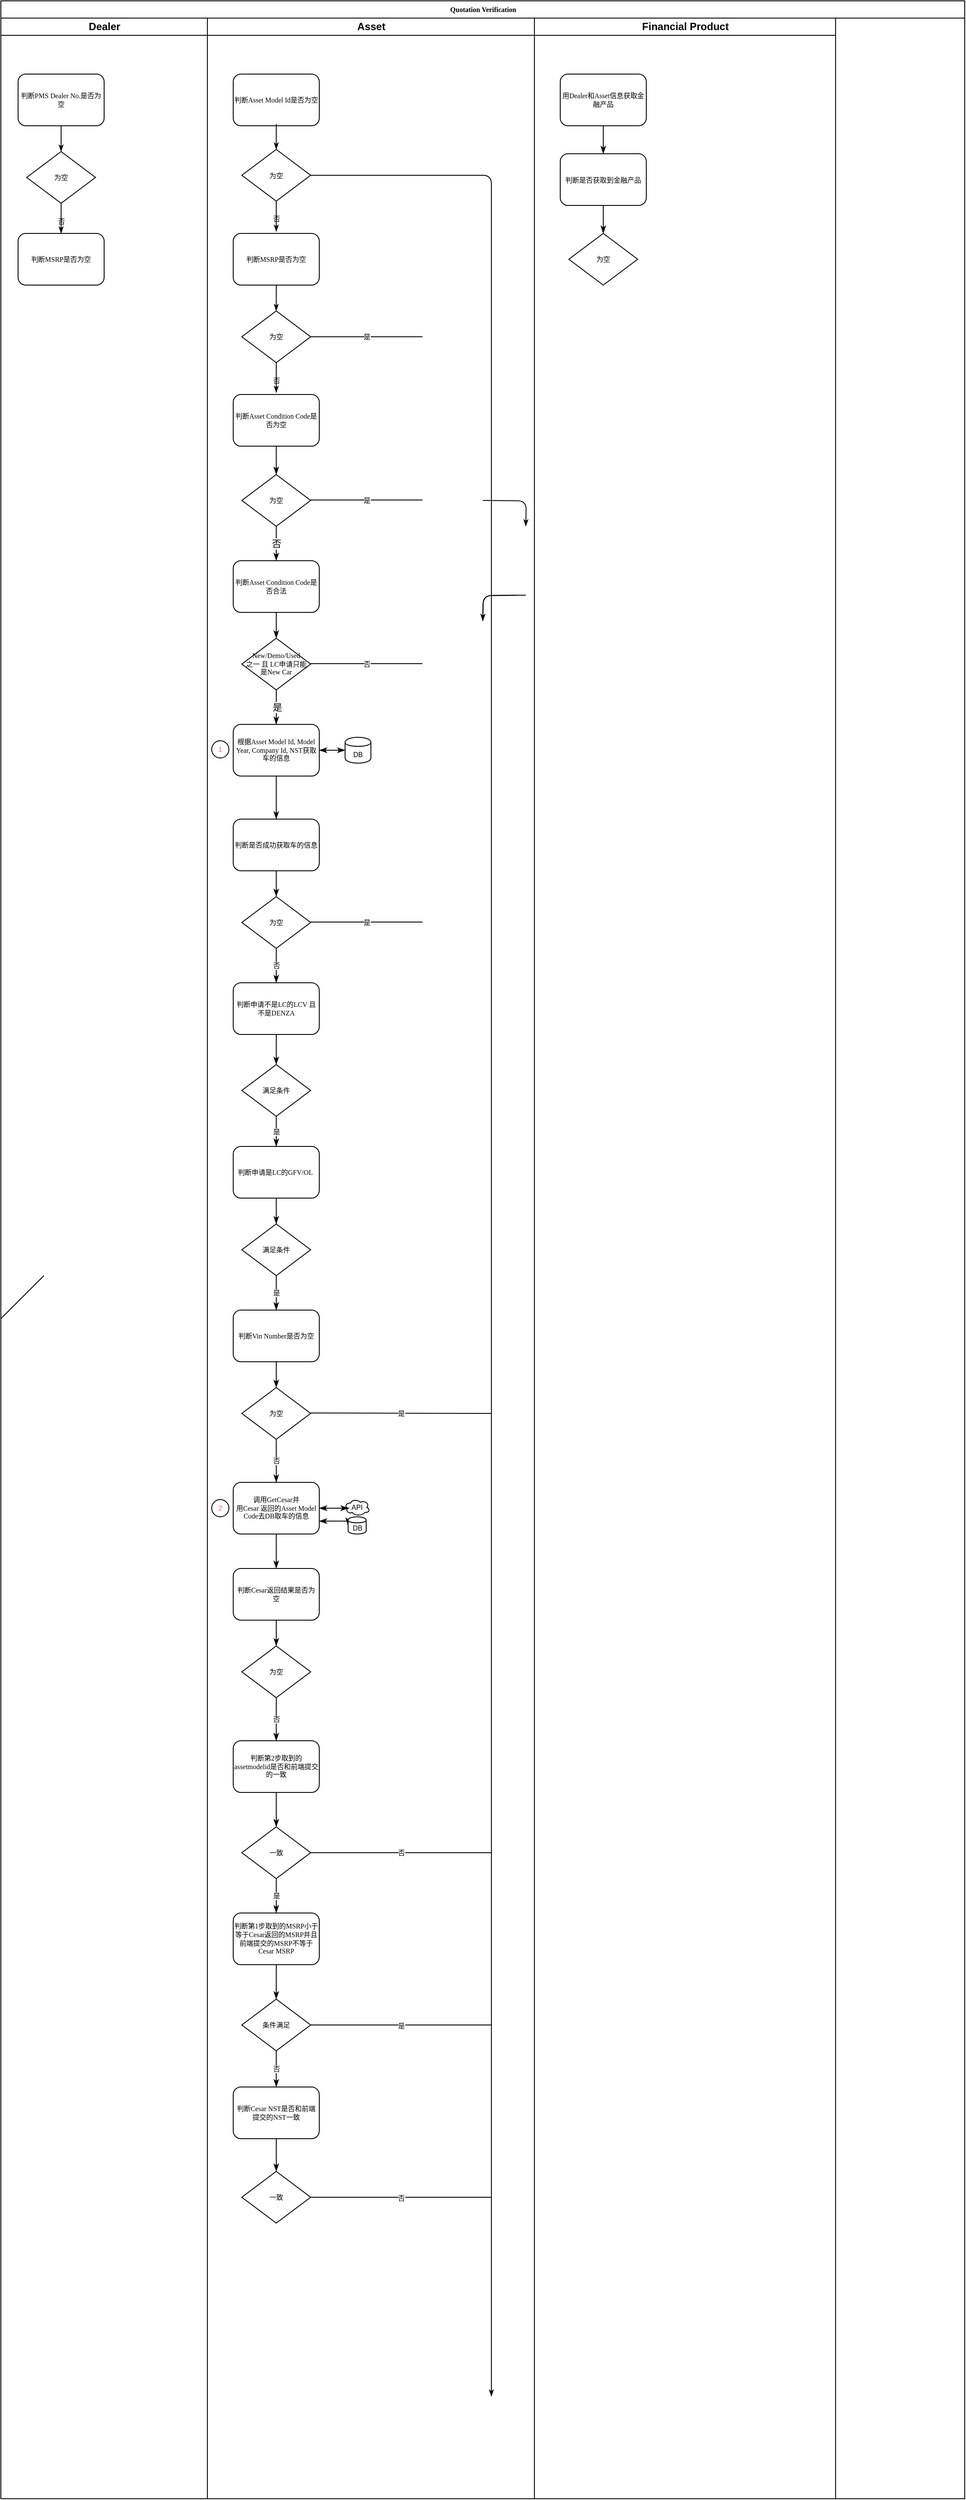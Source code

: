 <mxfile version="12.3.6" type="github" pages="1">
  <diagram name="Page-1" id="74e2e168-ea6b-b213-b513-2b3c1d86103e">
    <mxGraphModel dx="782" dy="437" grid="1" gridSize="10" guides="1" tooltips="1" connect="1" arrows="1" fold="1" page="1" pageScale="1" pageWidth="1100" pageHeight="850" background="#ffffff" math="0" shadow="0">
      <root>
        <mxCell id="0"/>
        <mxCell id="1" parent="0"/>
        <mxCell id="77e6c97f196da883-1" value="Quotation Verification" style="swimlane;html=1;childLayout=stackLayout;startSize=20;rounded=0;shadow=0;labelBackgroundColor=none;strokeWidth=1;fontFamily=Verdana;fontSize=8;align=center;" parent="1" vertex="1">
          <mxGeometry x="70" y="40" width="1120" height="2900" as="geometry"/>
        </mxCell>
        <mxCell id="77e6c97f196da883-2" value="Dealer" style="swimlane;html=1;startSize=20;" parent="77e6c97f196da883-1" vertex="1">
          <mxGeometry y="20" width="240" height="2880" as="geometry"/>
        </mxCell>
        <mxCell id="77e6c97f196da883-8" value="判断PMS Dealer No.是否为空" style="rounded=1;whiteSpace=wrap;html=1;shadow=0;labelBackgroundColor=none;strokeWidth=1;fontFamily=Verdana;fontSize=8;align=center;" parent="77e6c97f196da883-2" vertex="1">
          <mxGeometry x="20" y="65" width="100" height="60" as="geometry"/>
        </mxCell>
        <mxCell id="77e6c97f196da883-13" value="为空" style="rhombus;whiteSpace=wrap;html=1;rounded=0;shadow=0;labelBackgroundColor=none;strokeWidth=1;fontFamily=Verdana;fontSize=8;align=center;" parent="77e6c97f196da883-2" vertex="1">
          <mxGeometry x="30" y="155" width="80" height="60" as="geometry"/>
        </mxCell>
        <mxCell id="77e6c97f196da883-30" value="否" style="edgeStyle=orthogonalEdgeStyle;rounded=1;html=1;labelBackgroundColor=none;startArrow=none;startFill=0;startSize=5;endArrow=classicThin;endFill=1;endSize=5;jettySize=auto;orthogonalLoop=1;strokeWidth=1;fontFamily=Verdana;fontSize=8" parent="77e6c97f196da883-2" source="77e6c97f196da883-13" edge="1">
          <mxGeometry x="0.2" relative="1" as="geometry">
            <mxPoint x="70" y="250" as="targetPoint"/>
            <mxPoint as="offset"/>
          </mxGeometry>
        </mxCell>
        <mxCell id="77e6c97f196da883-26" style="edgeStyle=orthogonalEdgeStyle;rounded=1;html=1;labelBackgroundColor=none;startArrow=none;startFill=0;startSize=5;endArrow=classicThin;endFill=1;endSize=5;jettySize=auto;orthogonalLoop=1;strokeWidth=1;fontFamily=Verdana;fontSize=8;entryX=0.5;entryY=0;entryDx=0;entryDy=0;" parent="77e6c97f196da883-2" source="77e6c97f196da883-8" target="77e6c97f196da883-13" edge="1">
          <mxGeometry relative="1" as="geometry">
            <mxPoint x="70" y="160" as="targetPoint"/>
          </mxGeometry>
        </mxCell>
        <mxCell id="s-7z_2EK09W1QtDXRIaZ-14" value="判断MSRP是否为空" style="rounded=1;whiteSpace=wrap;html=1;shadow=0;labelBackgroundColor=none;strokeWidth=1;fontFamily=Verdana;fontSize=8;align=center;" vertex="1" parent="77e6c97f196da883-2">
          <mxGeometry x="20" y="250" width="100" height="60" as="geometry"/>
        </mxCell>
        <mxCell id="77e6c97f196da883-39" style="edgeStyle=orthogonalEdgeStyle;rounded=1;html=1;labelBackgroundColor=none;startArrow=none;startFill=0;startSize=5;endArrow=classicThin;endFill=1;endSize=5;jettySize=auto;orthogonalLoop=1;strokeWidth=1;fontFamily=Verdana;fontSize=8" parent="77e6c97f196da883-1" edge="1">
          <mxGeometry relative="1" as="geometry">
            <mxPoint x="600" y="690" as="sourcePoint"/>
            <mxPoint x="560" y="720" as="targetPoint"/>
          </mxGeometry>
        </mxCell>
        <mxCell id="77e6c97f196da883-40" style="edgeStyle=orthogonalEdgeStyle;rounded=1;html=1;labelBackgroundColor=none;startArrow=none;startFill=0;startSize=5;endArrow=classicThin;endFill=1;endSize=5;jettySize=auto;orthogonalLoop=1;strokeWidth=1;fontFamily=Verdana;fontSize=8" parent="77e6c97f196da883-1" edge="1">
          <mxGeometry relative="1" as="geometry">
            <mxPoint x="610" y="690" as="sourcePoint"/>
            <mxPoint x="560" y="720" as="targetPoint"/>
          </mxGeometry>
        </mxCell>
        <mxCell id="107ba76e4e335f99-1" style="edgeStyle=orthogonalEdgeStyle;rounded=1;html=1;labelBackgroundColor=none;startArrow=none;startFill=0;startSize=5;endArrow=classicThin;endFill=1;endSize=5;jettySize=auto;orthogonalLoop=1;strokeWidth=1;fontFamily=Verdana;fontSize=8;exitX=1;exitY=0.5;exitDx=0;exitDy=0;" parent="77e6c97f196da883-1" source="s-7z_2EK09W1QtDXRIaZ-11" edge="1">
          <mxGeometry relative="1" as="geometry">
            <mxPoint x="610" y="450" as="sourcePoint"/>
            <mxPoint x="570" y="2781.333" as="targetPoint"/>
            <Array as="points">
              <mxPoint x="570" y="203"/>
              <mxPoint x="570" y="2150"/>
            </Array>
          </mxGeometry>
        </mxCell>
        <mxCell id="107ba76e4e335f99-3" style="edgeStyle=orthogonalEdgeStyle;rounded=1;html=1;labelBackgroundColor=none;startArrow=none;startFill=0;startSize=5;endArrow=classicThin;endFill=1;endSize=5;jettySize=auto;orthogonalLoop=1;strokeColor=#000000;strokeWidth=1;fontFamily=Verdana;fontSize=8;fontColor=#000000;" parent="77e6c97f196da883-1" edge="1">
          <mxGeometry relative="1" as="geometry">
            <mxPoint x="560" y="580" as="sourcePoint"/>
            <mxPoint x="610" y="610" as="targetPoint"/>
          </mxGeometry>
        </mxCell>
        <mxCell id="77e6c97f196da883-3" value="Asset" style="swimlane;html=1;startSize=20;" parent="77e6c97f196da883-1" vertex="1">
          <mxGeometry x="240" y="20" width="380" height="2880" as="geometry"/>
        </mxCell>
        <mxCell id="77e6c97f196da883-11" value="判断Asset Model Id是否为空" style="rounded=1;whiteSpace=wrap;html=1;shadow=0;labelBackgroundColor=none;strokeWidth=1;fontFamily=Verdana;fontSize=8;align=center;" parent="77e6c97f196da883-3" vertex="1">
          <mxGeometry x="30" y="65" width="100" height="60" as="geometry"/>
        </mxCell>
        <mxCell id="s-7z_2EK09W1QtDXRIaZ-9" style="edgeStyle=orthogonalEdgeStyle;rounded=1;html=1;labelBackgroundColor=none;startArrow=none;startFill=0;startSize=5;endArrow=classicThin;endFill=1;endSize=5;jettySize=auto;orthogonalLoop=1;strokeWidth=1;fontFamily=Verdana;fontSize=8;entryX=0.5;entryY=0;entryDx=0;entryDy=0;" edge="1" target="s-7z_2EK09W1QtDXRIaZ-11" parent="77e6c97f196da883-3">
          <mxGeometry relative="1" as="geometry">
            <mxPoint x="80" y="123" as="sourcePoint"/>
            <mxPoint x="10" y="97.5" as="targetPoint"/>
          </mxGeometry>
        </mxCell>
        <mxCell id="s-7z_2EK09W1QtDXRIaZ-10" value="否" style="edgeStyle=orthogonalEdgeStyle;rounded=1;html=1;labelBackgroundColor=none;startArrow=none;startFill=0;startSize=5;endArrow=classicThin;endFill=1;endSize=5;jettySize=auto;orthogonalLoop=1;strokeWidth=1;fontFamily=Verdana;fontSize=8" edge="1" source="s-7z_2EK09W1QtDXRIaZ-11" parent="77e6c97f196da883-3">
          <mxGeometry x="0.2" relative="1" as="geometry">
            <mxPoint x="80" y="248" as="targetPoint"/>
            <mxPoint as="offset"/>
          </mxGeometry>
        </mxCell>
        <mxCell id="s-7z_2EK09W1QtDXRIaZ-11" value="为空" style="rhombus;whiteSpace=wrap;html=1;rounded=0;shadow=0;labelBackgroundColor=none;strokeWidth=1;fontFamily=Verdana;fontSize=8;align=center;" vertex="1" parent="77e6c97f196da883-3">
          <mxGeometry x="40" y="152.5" width="80" height="60" as="geometry"/>
        </mxCell>
        <mxCell id="s-7z_2EK09W1QtDXRIaZ-18" style="edgeStyle=orthogonalEdgeStyle;rounded=1;html=1;labelBackgroundColor=none;startArrow=none;startFill=0;startSize=5;endArrow=classicThin;endFill=1;endSize=5;jettySize=auto;orthogonalLoop=1;strokeWidth=1;fontFamily=Verdana;fontSize=8;entryX=0.5;entryY=0;entryDx=0;entryDy=0;" edge="1" target="s-7z_2EK09W1QtDXRIaZ-19" parent="77e6c97f196da883-3">
          <mxGeometry relative="1" as="geometry">
            <mxPoint x="80" y="310" as="sourcePoint"/>
            <mxPoint x="-220" y="225" as="targetPoint"/>
          </mxGeometry>
        </mxCell>
        <mxCell id="s-7z_2EK09W1QtDXRIaZ-19" value="为空" style="rhombus;whiteSpace=wrap;html=1;rounded=0;shadow=0;labelBackgroundColor=none;strokeWidth=1;fontFamily=Verdana;fontSize=8;align=center;" vertex="1" parent="77e6c97f196da883-3">
          <mxGeometry x="40" y="340" width="80" height="60" as="geometry"/>
        </mxCell>
        <mxCell id="s-7z_2EK09W1QtDXRIaZ-20" value="否" style="edgeStyle=orthogonalEdgeStyle;rounded=1;html=1;labelBackgroundColor=none;startArrow=none;startFill=0;startSize=5;endArrow=classicThin;endFill=1;endSize=5;jettySize=auto;orthogonalLoop=1;strokeWidth=1;fontFamily=Verdana;fontSize=8" edge="1" source="s-7z_2EK09W1QtDXRIaZ-19" parent="77e6c97f196da883-3">
          <mxGeometry x="0.2" relative="1" as="geometry">
            <mxPoint x="80" y="435" as="targetPoint"/>
            <mxPoint as="offset"/>
          </mxGeometry>
        </mxCell>
        <mxCell id="s-7z_2EK09W1QtDXRIaZ-35" style="edgeStyle=orthogonalEdgeStyle;rounded=0;orthogonalLoop=1;jettySize=auto;html=1;exitX=0.5;exitY=1;exitDx=0;exitDy=0;entryX=0.5;entryY=0;entryDx=0;entryDy=0;endArrow=classicThin;endFill=1;" edge="1" parent="77e6c97f196da883-3" source="s-7z_2EK09W1QtDXRIaZ-28" target="s-7z_2EK09W1QtDXRIaZ-31">
          <mxGeometry relative="1" as="geometry"/>
        </mxCell>
        <mxCell id="s-7z_2EK09W1QtDXRIaZ-28" value="判断Asset Condition Code是否为空" style="rounded=1;whiteSpace=wrap;html=1;shadow=0;labelBackgroundColor=none;strokeWidth=1;fontFamily=Verdana;fontSize=8;align=center;" vertex="1" parent="77e6c97f196da883-3">
          <mxGeometry x="30" y="437" width="100" height="60" as="geometry"/>
        </mxCell>
        <mxCell id="s-7z_2EK09W1QtDXRIaZ-30" value="判断MSRP是否为空" style="rounded=1;whiteSpace=wrap;html=1;shadow=0;labelBackgroundColor=none;strokeWidth=1;fontFamily=Verdana;fontSize=8;align=center;" vertex="1" parent="77e6c97f196da883-3">
          <mxGeometry x="30" y="250" width="100" height="60" as="geometry"/>
        </mxCell>
        <mxCell id="s-7z_2EK09W1QtDXRIaZ-37" value="否" style="edgeStyle=orthogonalEdgeStyle;rounded=0;orthogonalLoop=1;jettySize=auto;html=1;exitX=0.5;exitY=1;exitDx=0;exitDy=0;entryX=0.5;entryY=0;entryDx=0;entryDy=0;endArrow=classicThin;endFill=1;" edge="1" parent="77e6c97f196da883-3" source="s-7z_2EK09W1QtDXRIaZ-31" target="s-7z_2EK09W1QtDXRIaZ-16">
          <mxGeometry relative="1" as="geometry"/>
        </mxCell>
        <mxCell id="s-7z_2EK09W1QtDXRIaZ-31" value="为空" style="rhombus;whiteSpace=wrap;html=1;rounded=0;shadow=0;labelBackgroundColor=none;strokeWidth=1;fontFamily=Verdana;fontSize=8;align=center;" vertex="1" parent="77e6c97f196da883-3">
          <mxGeometry x="40" y="530" width="80" height="60" as="geometry"/>
        </mxCell>
        <mxCell id="s-7z_2EK09W1QtDXRIaZ-41" style="edgeStyle=orthogonalEdgeStyle;rounded=0;orthogonalLoop=1;jettySize=auto;html=1;exitX=0.5;exitY=1;exitDx=0;exitDy=0;entryX=0.5;entryY=0;entryDx=0;entryDy=0;endArrow=classicThin;endFill=1;" edge="1" parent="77e6c97f196da883-3" source="s-7z_2EK09W1QtDXRIaZ-16" target="s-7z_2EK09W1QtDXRIaZ-40">
          <mxGeometry relative="1" as="geometry"/>
        </mxCell>
        <mxCell id="s-7z_2EK09W1QtDXRIaZ-16" value="判断Asset Condition Code是否合法" style="rounded=1;whiteSpace=wrap;html=1;shadow=0;labelBackgroundColor=none;strokeWidth=1;fontFamily=Verdana;fontSize=8;align=center;" vertex="1" parent="77e6c97f196da883-3">
          <mxGeometry x="30" y="630" width="100" height="60" as="geometry"/>
        </mxCell>
        <mxCell id="s-7z_2EK09W1QtDXRIaZ-44" value="是" style="edgeStyle=orthogonalEdgeStyle;rounded=0;orthogonalLoop=1;jettySize=auto;html=1;exitX=0.5;exitY=1;exitDx=0;exitDy=0;entryX=0.5;entryY=0;entryDx=0;entryDy=0;endArrow=classicThin;endFill=1;" edge="1" parent="77e6c97f196da883-3" source="s-7z_2EK09W1QtDXRIaZ-40">
          <mxGeometry relative="1" as="geometry">
            <mxPoint x="80" y="820" as="targetPoint"/>
          </mxGeometry>
        </mxCell>
        <mxCell id="s-7z_2EK09W1QtDXRIaZ-40" value="New/Demo/Used&lt;br&gt;之一 且 LC申请只能是New Car" style="rhombus;whiteSpace=wrap;html=1;rounded=0;shadow=0;labelBackgroundColor=none;strokeWidth=1;fontFamily=Verdana;fontSize=8;align=center;" vertex="1" parent="77e6c97f196da883-3">
          <mxGeometry x="40" y="720" width="80" height="60" as="geometry"/>
        </mxCell>
        <mxCell id="77e6c97f196da883-10" value="根据Asset Model Id, Model Year, Company Id, NST获取车的信息" style="rounded=1;whiteSpace=wrap;html=1;shadow=0;labelBackgroundColor=none;strokeWidth=1;fontFamily=Verdana;fontSize=8;align=center;" parent="77e6c97f196da883-3" vertex="1">
          <mxGeometry x="30" y="820" width="100" height="60" as="geometry"/>
        </mxCell>
        <mxCell id="s-7z_2EK09W1QtDXRIaZ-59" value="否" style="edgeStyle=orthogonalEdgeStyle;rounded=0;orthogonalLoop=1;jettySize=auto;html=1;exitX=0.5;exitY=1;exitDx=0;exitDy=0;entryX=0.5;entryY=0;entryDx=0;entryDy=0;startArrow=none;startFill=0;endArrow=classicThin;endFill=1;fontSize=8;" edge="1" parent="77e6c97f196da883-3" source="s-7z_2EK09W1QtDXRIaZ-46" target="s-7z_2EK09W1QtDXRIaZ-56">
          <mxGeometry relative="1" as="geometry"/>
        </mxCell>
        <mxCell id="s-7z_2EK09W1QtDXRIaZ-46" value="为空" style="rhombus;whiteSpace=wrap;html=1;rounded=0;shadow=0;labelBackgroundColor=none;strokeWidth=1;fontFamily=Verdana;fontSize=8;align=center;" vertex="1" parent="77e6c97f196da883-3">
          <mxGeometry x="40" y="1020" width="80" height="60" as="geometry"/>
        </mxCell>
        <mxCell id="s-7z_2EK09W1QtDXRIaZ-48" style="edgeStyle=orthogonalEdgeStyle;rounded=0;orthogonalLoop=1;jettySize=auto;html=1;exitX=0.5;exitY=1;exitDx=0;exitDy=0;entryX=0.5;entryY=0;entryDx=0;entryDy=0;endArrow=classicThin;endFill=1;fontSize=8;" edge="1" parent="77e6c97f196da883-3" source="s-7z_2EK09W1QtDXRIaZ-45" target="s-7z_2EK09W1QtDXRIaZ-46">
          <mxGeometry relative="1" as="geometry"/>
        </mxCell>
        <mxCell id="s-7z_2EK09W1QtDXRIaZ-45" value="判断是否成功获取车的信息" style="rounded=1;whiteSpace=wrap;html=1;shadow=0;labelBackgroundColor=none;strokeWidth=1;fontFamily=Verdana;fontSize=8;align=center;" vertex="1" parent="77e6c97f196da883-3">
          <mxGeometry x="30" y="930" width="100" height="60" as="geometry"/>
        </mxCell>
        <mxCell id="s-7z_2EK09W1QtDXRIaZ-47" style="edgeStyle=orthogonalEdgeStyle;rounded=0;orthogonalLoop=1;jettySize=auto;html=1;exitX=0.5;exitY=1;exitDx=0;exitDy=0;entryX=0.5;entryY=0;entryDx=0;entryDy=0;endArrow=classicThin;endFill=1;fontSize=8;" edge="1" parent="77e6c97f196da883-3" source="77e6c97f196da883-10" target="s-7z_2EK09W1QtDXRIaZ-45">
          <mxGeometry relative="1" as="geometry">
            <mxPoint x="160" y="890" as="sourcePoint"/>
          </mxGeometry>
        </mxCell>
        <mxCell id="s-7z_2EK09W1QtDXRIaZ-51" value="是" style="endArrow=none;html=1;fontSize=8;entryX=1;entryY=0.5;entryDx=0;entryDy=0;" edge="1" parent="77e6c97f196da883-3" target="s-7z_2EK09W1QtDXRIaZ-19">
          <mxGeometry width="50" height="50" relative="1" as="geometry">
            <mxPoint x="250" y="370" as="sourcePoint"/>
            <mxPoint x="180" y="670" as="targetPoint"/>
            <Array as="points"/>
          </mxGeometry>
        </mxCell>
        <mxCell id="s-7z_2EK09W1QtDXRIaZ-52" value="DB" style="shape=cylinder;whiteSpace=wrap;html=1;boundedLbl=1;backgroundOutline=1;fontSize=8;" vertex="1" parent="77e6c97f196da883-3">
          <mxGeometry x="160" y="835" width="30" height="30" as="geometry"/>
        </mxCell>
        <mxCell id="s-7z_2EK09W1QtDXRIaZ-53" value="" style="endArrow=classicThin;startArrow=classicThin;html=1;fontSize=8;entryX=1;entryY=0.5;entryDx=0;entryDy=0;endFill=1;startFill=1;" edge="1" parent="77e6c97f196da883-3" target="77e6c97f196da883-10">
          <mxGeometry width="50" height="50" relative="1" as="geometry">
            <mxPoint x="160" y="850" as="sourcePoint"/>
            <mxPoint x="140" y="1150" as="targetPoint"/>
          </mxGeometry>
        </mxCell>
        <mxCell id="s-7z_2EK09W1QtDXRIaZ-54" value="是" style="endArrow=none;html=1;fontSize=8;entryX=1;entryY=0.5;entryDx=0;entryDy=0;" edge="1" parent="77e6c97f196da883-3">
          <mxGeometry width="50" height="50" relative="1" as="geometry">
            <mxPoint x="250" y="559.5" as="sourcePoint"/>
            <mxPoint x="120" y="559.5" as="targetPoint"/>
            <Array as="points"/>
          </mxGeometry>
        </mxCell>
        <mxCell id="s-7z_2EK09W1QtDXRIaZ-55" value="否" style="endArrow=none;html=1;fontSize=8;entryX=1;entryY=0.5;entryDx=0;entryDy=0;" edge="1" parent="77e6c97f196da883-3">
          <mxGeometry width="50" height="50" relative="1" as="geometry">
            <mxPoint x="250" y="749.5" as="sourcePoint"/>
            <mxPoint x="120" y="749.5" as="targetPoint"/>
            <Array as="points"/>
          </mxGeometry>
        </mxCell>
        <mxCell id="s-7z_2EK09W1QtDXRIaZ-61" style="edgeStyle=orthogonalEdgeStyle;rounded=0;orthogonalLoop=1;jettySize=auto;html=1;exitX=0.5;exitY=1;exitDx=0;exitDy=0;entryX=0.5;entryY=0;entryDx=0;entryDy=0;startArrow=none;startFill=0;endArrow=classicThin;endFill=1;fontSize=8;" edge="1" parent="77e6c97f196da883-3" source="s-7z_2EK09W1QtDXRIaZ-56" target="s-7z_2EK09W1QtDXRIaZ-60">
          <mxGeometry relative="1" as="geometry"/>
        </mxCell>
        <mxCell id="s-7z_2EK09W1QtDXRIaZ-56" value="判断申请不是LC的LCV 且 不是DENZA" style="rounded=1;whiteSpace=wrap;html=1;shadow=0;labelBackgroundColor=none;strokeWidth=1;fontFamily=Verdana;fontSize=8;align=center;" vertex="1" parent="77e6c97f196da883-3">
          <mxGeometry x="30" y="1120" width="100" height="60" as="geometry"/>
        </mxCell>
        <mxCell id="s-7z_2EK09W1QtDXRIaZ-63" value="是" style="edgeStyle=orthogonalEdgeStyle;rounded=0;orthogonalLoop=1;jettySize=auto;html=1;exitX=0.5;exitY=1;exitDx=0;exitDy=0;startArrow=none;startFill=0;endArrow=classicThin;endFill=1;fontSize=8;" edge="1" parent="77e6c97f196da883-3" source="s-7z_2EK09W1QtDXRIaZ-60" target="s-7z_2EK09W1QtDXRIaZ-62">
          <mxGeometry relative="1" as="geometry"/>
        </mxCell>
        <mxCell id="s-7z_2EK09W1QtDXRIaZ-60" value="满足条件" style="rhombus;whiteSpace=wrap;html=1;rounded=0;shadow=0;labelBackgroundColor=none;strokeWidth=1;fontFamily=Verdana;fontSize=8;align=center;" vertex="1" parent="77e6c97f196da883-3">
          <mxGeometry x="40" y="1215" width="80" height="60" as="geometry"/>
        </mxCell>
        <mxCell id="s-7z_2EK09W1QtDXRIaZ-66" style="edgeStyle=orthogonalEdgeStyle;rounded=0;orthogonalLoop=1;jettySize=auto;html=1;exitX=0.5;exitY=1;exitDx=0;exitDy=0;entryX=0.5;entryY=0;entryDx=0;entryDy=0;startArrow=none;startFill=0;endArrow=classicThin;endFill=1;fontSize=8;" edge="1" parent="77e6c97f196da883-3" source="s-7z_2EK09W1QtDXRIaZ-62" target="s-7z_2EK09W1QtDXRIaZ-64">
          <mxGeometry relative="1" as="geometry"/>
        </mxCell>
        <mxCell id="s-7z_2EK09W1QtDXRIaZ-62" value="判断申请是LC的GFV/OL&amp;nbsp;" style="rounded=1;whiteSpace=wrap;html=1;shadow=0;labelBackgroundColor=none;strokeWidth=1;fontFamily=Verdana;fontSize=8;align=center;" vertex="1" parent="77e6c97f196da883-3">
          <mxGeometry x="30" y="1310" width="100" height="60" as="geometry"/>
        </mxCell>
        <mxCell id="s-7z_2EK09W1QtDXRIaZ-69" value="是" style="edgeStyle=orthogonalEdgeStyle;rounded=0;orthogonalLoop=1;jettySize=auto;html=1;exitX=0.5;exitY=1;exitDx=0;exitDy=0;entryX=0.5;entryY=0;entryDx=0;entryDy=0;startArrow=none;startFill=0;endArrow=classicThin;endFill=1;fontSize=8;" edge="1" parent="77e6c97f196da883-3" source="s-7z_2EK09W1QtDXRIaZ-64" target="s-7z_2EK09W1QtDXRIaZ-68">
          <mxGeometry relative="1" as="geometry"/>
        </mxCell>
        <mxCell id="s-7z_2EK09W1QtDXRIaZ-64" value="满足条件" style="rhombus;whiteSpace=wrap;html=1;rounded=0;shadow=0;labelBackgroundColor=none;strokeWidth=1;fontFamily=Verdana;fontSize=8;align=center;" vertex="1" parent="77e6c97f196da883-3">
          <mxGeometry x="40" y="1400" width="80" height="60" as="geometry"/>
        </mxCell>
        <mxCell id="s-7z_2EK09W1QtDXRIaZ-67" value="是" style="endArrow=none;html=1;fontSize=8;entryX=1;entryY=0.5;entryDx=0;entryDy=0;" edge="1" parent="77e6c97f196da883-3">
          <mxGeometry width="50" height="50" relative="1" as="geometry">
            <mxPoint x="250" y="1049.5" as="sourcePoint"/>
            <mxPoint x="120" y="1049.5" as="targetPoint"/>
            <Array as="points"/>
          </mxGeometry>
        </mxCell>
        <mxCell id="s-7z_2EK09W1QtDXRIaZ-71" style="edgeStyle=orthogonalEdgeStyle;rounded=0;orthogonalLoop=1;jettySize=auto;html=1;exitX=0.5;exitY=1;exitDx=0;exitDy=0;entryX=0.5;entryY=0;entryDx=0;entryDy=0;startArrow=none;startFill=0;endArrow=classicThin;endFill=1;fontSize=8;" edge="1" parent="77e6c97f196da883-3" source="s-7z_2EK09W1QtDXRIaZ-68" target="s-7z_2EK09W1QtDXRIaZ-70">
          <mxGeometry relative="1" as="geometry"/>
        </mxCell>
        <mxCell id="s-7z_2EK09W1QtDXRIaZ-68" value="判断Vin Number是否为空" style="rounded=1;whiteSpace=wrap;html=1;shadow=0;labelBackgroundColor=none;strokeWidth=1;fontFamily=Verdana;fontSize=8;align=center;" vertex="1" parent="77e6c97f196da883-3">
          <mxGeometry x="30" y="1500" width="100" height="60" as="geometry"/>
        </mxCell>
        <mxCell id="s-7z_2EK09W1QtDXRIaZ-74" value="否" style="edgeStyle=orthogonalEdgeStyle;rounded=0;orthogonalLoop=1;jettySize=auto;html=1;exitX=0.5;exitY=1;exitDx=0;exitDy=0;entryX=0.5;entryY=0;entryDx=0;entryDy=0;startArrow=none;startFill=0;endArrow=classicThin;endFill=1;fontSize=8;" edge="1" parent="77e6c97f196da883-3" source="s-7z_2EK09W1QtDXRIaZ-70" target="s-7z_2EK09W1QtDXRIaZ-72">
          <mxGeometry relative="1" as="geometry"/>
        </mxCell>
        <mxCell id="s-7z_2EK09W1QtDXRIaZ-70" value="为空" style="rhombus;whiteSpace=wrap;html=1;rounded=0;shadow=0;labelBackgroundColor=none;strokeWidth=1;fontFamily=Verdana;fontSize=8;align=center;" vertex="1" parent="77e6c97f196da883-3">
          <mxGeometry x="40" y="1590" width="80" height="60" as="geometry"/>
        </mxCell>
        <mxCell id="s-7z_2EK09W1QtDXRIaZ-83" style="edgeStyle=orthogonalEdgeStyle;rounded=0;orthogonalLoop=1;jettySize=auto;html=1;exitX=1;exitY=0.5;exitDx=0;exitDy=0;entryX=0.16;entryY=0.55;entryDx=0;entryDy=0;entryPerimeter=0;startArrow=classicThin;startFill=1;endArrow=classicThin;endFill=1;fontSize=8;" edge="1" parent="77e6c97f196da883-3" source="s-7z_2EK09W1QtDXRIaZ-72" target="s-7z_2EK09W1QtDXRIaZ-76">
          <mxGeometry relative="1" as="geometry"/>
        </mxCell>
        <mxCell id="s-7z_2EK09W1QtDXRIaZ-85" style="edgeStyle=orthogonalEdgeStyle;rounded=0;orthogonalLoop=1;jettySize=auto;html=1;exitX=0.5;exitY=1;exitDx=0;exitDy=0;entryX=0.5;entryY=0;entryDx=0;entryDy=0;startArrow=none;startFill=0;endArrow=classicThin;endFill=1;fontSize=8;" edge="1" parent="77e6c97f196da883-3" source="s-7z_2EK09W1QtDXRIaZ-72" target="s-7z_2EK09W1QtDXRIaZ-84">
          <mxGeometry relative="1" as="geometry"/>
        </mxCell>
        <mxCell id="s-7z_2EK09W1QtDXRIaZ-91" style="edgeStyle=orthogonalEdgeStyle;rounded=0;orthogonalLoop=1;jettySize=auto;html=1;exitX=1;exitY=0.75;exitDx=0;exitDy=0;entryX=0;entryY=0.5;entryDx=0;entryDy=0;startArrow=classicThin;startFill=1;endArrow=classicThin;endFill=1;fontSize=8;" edge="1" parent="77e6c97f196da883-3" source="s-7z_2EK09W1QtDXRIaZ-72" target="s-7z_2EK09W1QtDXRIaZ-90">
          <mxGeometry relative="1" as="geometry"/>
        </mxCell>
        <mxCell id="s-7z_2EK09W1QtDXRIaZ-72" value="调用GetCesar并&lt;br&gt;用Cesar 返回的Asset Model Code去DB取车的信息" style="rounded=1;whiteSpace=wrap;html=1;shadow=0;labelBackgroundColor=none;strokeWidth=1;fontFamily=Verdana;fontSize=8;align=center;" vertex="1" parent="77e6c97f196da883-3">
          <mxGeometry x="30" y="1700" width="100" height="60" as="geometry"/>
        </mxCell>
        <mxCell id="s-7z_2EK09W1QtDXRIaZ-75" value="是" style="endArrow=none;html=1;fontSize=8;entryX=1;entryY=0.5;entryDx=0;entryDy=0;" edge="1" parent="77e6c97f196da883-3">
          <mxGeometry width="50" height="50" relative="1" as="geometry">
            <mxPoint x="330" y="1620" as="sourcePoint"/>
            <mxPoint x="120" y="1619.5" as="targetPoint"/>
            <Array as="points"/>
          </mxGeometry>
        </mxCell>
        <mxCell id="s-7z_2EK09W1QtDXRIaZ-76" value="API" style="ellipse;shape=cloud;whiteSpace=wrap;html=1;fontSize=8;" vertex="1" parent="77e6c97f196da883-3">
          <mxGeometry x="159" y="1719" width="30" height="20" as="geometry"/>
        </mxCell>
        <mxCell id="s-7z_2EK09W1QtDXRIaZ-87" style="edgeStyle=orthogonalEdgeStyle;rounded=0;orthogonalLoop=1;jettySize=auto;html=1;exitX=0.5;exitY=1;exitDx=0;exitDy=0;entryX=0.5;entryY=0;entryDx=0;entryDy=0;startArrow=none;startFill=0;endArrow=classicThin;endFill=1;fontSize=8;" edge="1" parent="77e6c97f196da883-3" source="s-7z_2EK09W1QtDXRIaZ-84" target="s-7z_2EK09W1QtDXRIaZ-86">
          <mxGeometry relative="1" as="geometry"/>
        </mxCell>
        <mxCell id="s-7z_2EK09W1QtDXRIaZ-84" value="判断Cesar返回结果是否为空" style="rounded=1;whiteSpace=wrap;html=1;shadow=0;labelBackgroundColor=none;strokeWidth=1;fontFamily=Verdana;fontSize=8;align=center;" vertex="1" parent="77e6c97f196da883-3">
          <mxGeometry x="30" y="1800" width="100" height="60" as="geometry"/>
        </mxCell>
        <mxCell id="s-7z_2EK09W1QtDXRIaZ-95" value="否" style="edgeStyle=orthogonalEdgeStyle;rounded=0;orthogonalLoop=1;jettySize=auto;html=1;exitX=0.5;exitY=1;exitDx=0;exitDy=0;entryX=0.5;entryY=0;entryDx=0;entryDy=0;startArrow=none;startFill=0;endArrow=classicThin;endFill=1;fontSize=8;" edge="1" parent="77e6c97f196da883-3" source="s-7z_2EK09W1QtDXRIaZ-86" target="s-7z_2EK09W1QtDXRIaZ-94">
          <mxGeometry relative="1" as="geometry"/>
        </mxCell>
        <mxCell id="s-7z_2EK09W1QtDXRIaZ-86" value="为空" style="rhombus;whiteSpace=wrap;html=1;rounded=0;shadow=0;labelBackgroundColor=none;strokeWidth=1;fontFamily=Verdana;fontSize=8;align=center;" vertex="1" parent="77e6c97f196da883-3">
          <mxGeometry x="40" y="1890" width="80" height="60" as="geometry"/>
        </mxCell>
        <mxCell id="s-7z_2EK09W1QtDXRIaZ-90" value="DB" style="shape=cylinder;whiteSpace=wrap;html=1;boundedLbl=1;backgroundOutline=1;fontSize=8;" vertex="1" parent="77e6c97f196da883-3">
          <mxGeometry x="163.5" y="1740" width="21" height="20" as="geometry"/>
        </mxCell>
        <mxCell id="s-7z_2EK09W1QtDXRIaZ-97" style="edgeStyle=orthogonalEdgeStyle;rounded=0;orthogonalLoop=1;jettySize=auto;html=1;exitX=0.5;exitY=1;exitDx=0;exitDy=0;entryX=0.5;entryY=0;entryDx=0;entryDy=0;startArrow=none;startFill=0;endArrow=classicThin;endFill=1;fontSize=8;" edge="1" parent="77e6c97f196da883-3" source="s-7z_2EK09W1QtDXRIaZ-94" target="s-7z_2EK09W1QtDXRIaZ-96">
          <mxGeometry relative="1" as="geometry"/>
        </mxCell>
        <mxCell id="s-7z_2EK09W1QtDXRIaZ-94" value="判断第2步取到的assetmodelid是否和前端提交的一致" style="rounded=1;whiteSpace=wrap;html=1;shadow=0;labelBackgroundColor=none;strokeWidth=1;fontFamily=Verdana;fontSize=8;align=center;" vertex="1" parent="77e6c97f196da883-3">
          <mxGeometry x="30" y="2000" width="100" height="60" as="geometry"/>
        </mxCell>
        <mxCell id="s-7z_2EK09W1QtDXRIaZ-100" value="是" style="edgeStyle=orthogonalEdgeStyle;rounded=0;orthogonalLoop=1;jettySize=auto;html=1;exitX=0.5;exitY=1;exitDx=0;exitDy=0;entryX=0.5;entryY=0;entryDx=0;entryDy=0;startArrow=none;startFill=0;endArrow=classicThin;endFill=1;fontSize=8;" edge="1" parent="77e6c97f196da883-3" source="s-7z_2EK09W1QtDXRIaZ-96" target="s-7z_2EK09W1QtDXRIaZ-99">
          <mxGeometry relative="1" as="geometry"/>
        </mxCell>
        <mxCell id="s-7z_2EK09W1QtDXRIaZ-96" value="一致" style="rhombus;whiteSpace=wrap;html=1;rounded=0;shadow=0;labelBackgroundColor=none;strokeWidth=1;fontFamily=Verdana;fontSize=8;align=center;" vertex="1" parent="77e6c97f196da883-3">
          <mxGeometry x="40" y="2100" width="80" height="60" as="geometry"/>
        </mxCell>
        <mxCell id="s-7z_2EK09W1QtDXRIaZ-98" value="否" style="endArrow=none;html=1;fontSize=8;exitX=1;exitY=0.5;exitDx=0;exitDy=0;" edge="1" parent="77e6c97f196da883-3" source="s-7z_2EK09W1QtDXRIaZ-96">
          <mxGeometry width="50" height="50" relative="1" as="geometry">
            <mxPoint x="170" y="2160" as="sourcePoint"/>
            <mxPoint x="330" y="2130" as="targetPoint"/>
          </mxGeometry>
        </mxCell>
        <mxCell id="s-7z_2EK09W1QtDXRIaZ-109" style="edgeStyle=orthogonalEdgeStyle;rounded=0;orthogonalLoop=1;jettySize=auto;html=1;exitX=0.5;exitY=1;exitDx=0;exitDy=0;entryX=0.5;entryY=0;entryDx=0;entryDy=0;startArrow=none;startFill=0;endArrow=classicThin;endFill=1;fontSize=8;fontColor=#FF6666;" edge="1" parent="77e6c97f196da883-3" source="s-7z_2EK09W1QtDXRIaZ-99" target="s-7z_2EK09W1QtDXRIaZ-108">
          <mxGeometry relative="1" as="geometry"/>
        </mxCell>
        <mxCell id="s-7z_2EK09W1QtDXRIaZ-99" value="判断第1步取到的MSRP小于等于Cesar返回的MSRP并且前端提交的MSRP不等于Cesar MSRP" style="rounded=1;whiteSpace=wrap;html=1;shadow=0;labelBackgroundColor=none;strokeWidth=1;fontFamily=Verdana;fontSize=8;align=center;" vertex="1" parent="77e6c97f196da883-3">
          <mxGeometry x="30" y="2200" width="100" height="60" as="geometry"/>
        </mxCell>
        <mxCell id="s-7z_2EK09W1QtDXRIaZ-102" value="1" style="ellipse;whiteSpace=wrap;html=1;aspect=fixed;fontSize=8;fontColor=#FF6666;" vertex="1" parent="77e6c97f196da883-3">
          <mxGeometry x="5" y="839" width="20" height="20" as="geometry"/>
        </mxCell>
        <mxCell id="s-7z_2EK09W1QtDXRIaZ-105" value="2" style="ellipse;whiteSpace=wrap;html=1;aspect=fixed;fontSize=8;fontColor=#FF6666;" vertex="1" parent="77e6c97f196da883-3">
          <mxGeometry x="5" y="1720" width="20" height="20" as="geometry"/>
        </mxCell>
        <mxCell id="s-7z_2EK09W1QtDXRIaZ-112" value="否" style="edgeStyle=orthogonalEdgeStyle;rounded=0;orthogonalLoop=1;jettySize=auto;html=1;exitX=0.5;exitY=1;exitDx=0;exitDy=0;startArrow=none;startFill=0;endArrow=classicThin;endFill=1;fontSize=8;fontColor=#000000;" edge="1" parent="77e6c97f196da883-3" source="s-7z_2EK09W1QtDXRIaZ-108" target="s-7z_2EK09W1QtDXRIaZ-111">
          <mxGeometry relative="1" as="geometry"/>
        </mxCell>
        <mxCell id="s-7z_2EK09W1QtDXRIaZ-108" value="条件满足" style="rhombus;whiteSpace=wrap;html=1;rounded=0;shadow=0;labelBackgroundColor=none;strokeWidth=1;fontFamily=Verdana;fontSize=8;align=center;" vertex="1" parent="77e6c97f196da883-3">
          <mxGeometry x="40" y="2300" width="80" height="60" as="geometry"/>
        </mxCell>
        <mxCell id="s-7z_2EK09W1QtDXRIaZ-114" style="edgeStyle=orthogonalEdgeStyle;rounded=0;orthogonalLoop=1;jettySize=auto;html=1;exitX=0.5;exitY=1;exitDx=0;exitDy=0;entryX=0.5;entryY=0;entryDx=0;entryDy=0;startArrow=none;startFill=0;endArrow=classicThin;endFill=1;fontSize=8;fontColor=#000000;" edge="1" parent="77e6c97f196da883-3" source="s-7z_2EK09W1QtDXRIaZ-111" target="s-7z_2EK09W1QtDXRIaZ-113">
          <mxGeometry relative="1" as="geometry"/>
        </mxCell>
        <mxCell id="s-7z_2EK09W1QtDXRIaZ-111" value="判断Cesar NST是否和前端提交的NST一致" style="rounded=1;whiteSpace=wrap;html=1;shadow=0;labelBackgroundColor=none;strokeWidth=1;fontFamily=Verdana;fontSize=8;align=center;" vertex="1" parent="77e6c97f196da883-3">
          <mxGeometry x="30" y="2402" width="100" height="60" as="geometry"/>
        </mxCell>
        <mxCell id="s-7z_2EK09W1QtDXRIaZ-113" value="一致" style="rhombus;whiteSpace=wrap;html=1;rounded=0;shadow=0;labelBackgroundColor=none;strokeWidth=1;fontFamily=Verdana;fontSize=8;align=center;" vertex="1" parent="77e6c97f196da883-3">
          <mxGeometry x="40" y="2500" width="80" height="60" as="geometry"/>
        </mxCell>
        <mxCell id="77e6c97f196da883-4" value="Financial Product" style="swimlane;html=1;startSize=20;" parent="77e6c97f196da883-1" vertex="1">
          <mxGeometry x="620" y="20" width="350" height="2880" as="geometry"/>
        </mxCell>
        <mxCell id="s-7z_2EK09W1QtDXRIaZ-24" style="edgeStyle=orthogonalEdgeStyle;rounded=0;orthogonalLoop=1;jettySize=auto;html=1;exitX=0.5;exitY=1;exitDx=0;exitDy=0;endArrow=classicThin;endFill=1;" edge="1" parent="77e6c97f196da883-4" source="s-7z_2EK09W1QtDXRIaZ-21" target="s-7z_2EK09W1QtDXRIaZ-22">
          <mxGeometry relative="1" as="geometry"/>
        </mxCell>
        <mxCell id="s-7z_2EK09W1QtDXRIaZ-21" value="用Dealer和Asset信息获取金融产品" style="rounded=1;whiteSpace=wrap;html=1;shadow=0;labelBackgroundColor=none;strokeWidth=1;fontFamily=Verdana;fontSize=8;align=center;" vertex="1" parent="77e6c97f196da883-4">
          <mxGeometry x="30" y="65" width="100" height="60" as="geometry"/>
        </mxCell>
        <mxCell id="s-7z_2EK09W1QtDXRIaZ-23" style="edgeStyle=orthogonalEdgeStyle;rounded=0;orthogonalLoop=1;jettySize=auto;html=1;exitX=0.5;exitY=1;exitDx=0;exitDy=0;entryX=0.5;entryY=0;entryDx=0;entryDy=0;endArrow=classicThin;endFill=1;" edge="1" parent="77e6c97f196da883-4" source="s-7z_2EK09W1QtDXRIaZ-22" target="s-7z_2EK09W1QtDXRIaZ-1">
          <mxGeometry relative="1" as="geometry"/>
        </mxCell>
        <mxCell id="s-7z_2EK09W1QtDXRIaZ-22" value="判断是否获取到金融产品" style="rounded=1;whiteSpace=wrap;html=1;shadow=0;labelBackgroundColor=none;strokeWidth=1;fontFamily=Verdana;fontSize=8;align=center;" vertex="1" parent="77e6c97f196da883-4">
          <mxGeometry x="30" y="157.5" width="100" height="60" as="geometry"/>
        </mxCell>
        <mxCell id="s-7z_2EK09W1QtDXRIaZ-1" value="为空" style="rhombus;whiteSpace=wrap;html=1;rounded=0;shadow=0;labelBackgroundColor=none;strokeWidth=1;fontFamily=Verdana;fontSize=8;align=center;" vertex="1" parent="77e6c97f196da883-4">
          <mxGeometry x="40" y="250" width="80" height="60" as="geometry"/>
        </mxCell>
        <mxCell id="s-7z_2EK09W1QtDXRIaZ-49" value="" style="endArrow=none;html=1;fontSize=8;" edge="1" parent="1">
          <mxGeometry width="50" height="50" relative="1" as="geometry">
            <mxPoint x="70" y="1570" as="sourcePoint"/>
            <mxPoint x="120" y="1520" as="targetPoint"/>
          </mxGeometry>
        </mxCell>
        <mxCell id="s-7z_2EK09W1QtDXRIaZ-110" value="是" style="edgeStyle=orthogonalEdgeStyle;rounded=0;orthogonalLoop=1;jettySize=auto;html=1;exitX=1;exitY=0.5;exitDx=0;exitDy=0;startArrow=none;startFill=0;endArrow=none;endFill=0;fontSize=8;fontColor=#000000;" edge="1" parent="1" source="s-7z_2EK09W1QtDXRIaZ-108">
          <mxGeometry relative="1" as="geometry">
            <mxPoint x="640" y="2390" as="targetPoint"/>
          </mxGeometry>
        </mxCell>
        <mxCell id="s-7z_2EK09W1QtDXRIaZ-115" value="否" style="edgeStyle=orthogonalEdgeStyle;rounded=0;orthogonalLoop=1;jettySize=auto;html=1;exitX=1;exitY=0.5;exitDx=0;exitDy=0;startArrow=none;startFill=0;endArrow=none;endFill=0;fontSize=8;fontColor=#000000;" edge="1" parent="1" source="s-7z_2EK09W1QtDXRIaZ-113">
          <mxGeometry relative="1" as="geometry">
            <mxPoint x="640" y="2590" as="targetPoint"/>
          </mxGeometry>
        </mxCell>
      </root>
    </mxGraphModel>
  </diagram>
</mxfile>
